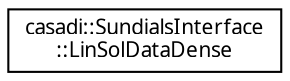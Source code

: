 digraph "Graphical Class Hierarchy"
{
  edge [fontname="FreeSans.ttf",fontsize="10",labelfontname="FreeSans.ttf",labelfontsize="10"];
  node [fontname="FreeSans.ttf",fontsize="10",shape=record];
  rankdir="LR";
  Node1 [label="casadi::SundialsInterface\l::LinSolDataDense",height=0.2,width=0.4,color="black", fillcolor="white", style="filled",URL="$d8/df7/structcasadi_1_1SundialsInterface_1_1LinSolDataDense.html",tooltip="Linear solver data (dense) "];
}
